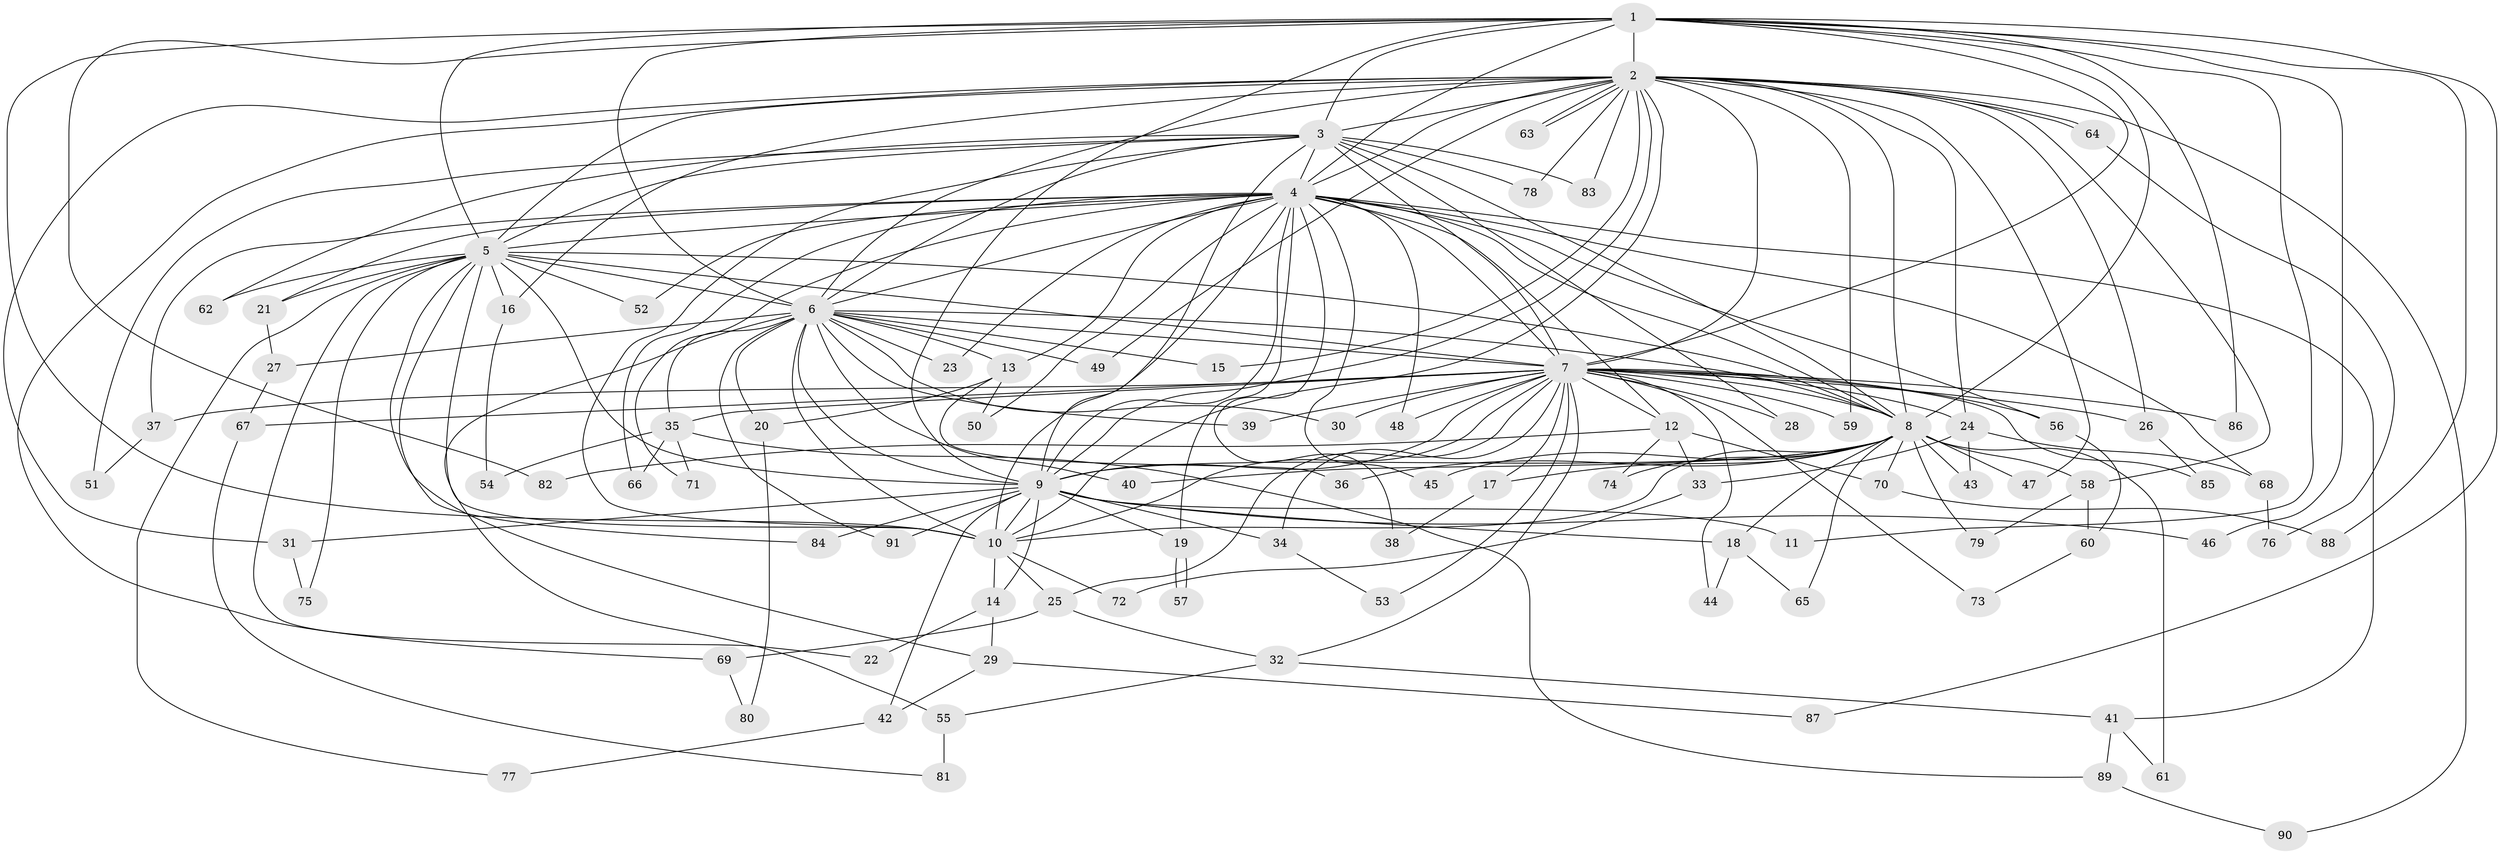 // coarse degree distribution, {7: 0.022222222222222223, 16: 0.022222222222222223, 25: 0.022222222222222223, 14: 0.022222222222222223, 26: 0.022222222222222223, 13: 0.022222222222222223, 9: 0.022222222222222223, 2: 0.4666666666666667, 3: 0.17777777777777778, 4: 0.08888888888888889, 1: 0.044444444444444446, 5: 0.044444444444444446, 6: 0.022222222222222223}
// Generated by graph-tools (version 1.1) at 2025/17/03/04/25 18:17:51]
// undirected, 91 vertices, 207 edges
graph export_dot {
graph [start="1"]
  node [color=gray90,style=filled];
  1;
  2;
  3;
  4;
  5;
  6;
  7;
  8;
  9;
  10;
  11;
  12;
  13;
  14;
  15;
  16;
  17;
  18;
  19;
  20;
  21;
  22;
  23;
  24;
  25;
  26;
  27;
  28;
  29;
  30;
  31;
  32;
  33;
  34;
  35;
  36;
  37;
  38;
  39;
  40;
  41;
  42;
  43;
  44;
  45;
  46;
  47;
  48;
  49;
  50;
  51;
  52;
  53;
  54;
  55;
  56;
  57;
  58;
  59;
  60;
  61;
  62;
  63;
  64;
  65;
  66;
  67;
  68;
  69;
  70;
  71;
  72;
  73;
  74;
  75;
  76;
  77;
  78;
  79;
  80;
  81;
  82;
  83;
  84;
  85;
  86;
  87;
  88;
  89;
  90;
  91;
  1 -- 2;
  1 -- 3;
  1 -- 4;
  1 -- 5;
  1 -- 6;
  1 -- 7;
  1 -- 8;
  1 -- 9;
  1 -- 10;
  1 -- 11;
  1 -- 46;
  1 -- 82;
  1 -- 86;
  1 -- 87;
  1 -- 88;
  2 -- 3;
  2 -- 4;
  2 -- 5;
  2 -- 6;
  2 -- 7;
  2 -- 8;
  2 -- 9;
  2 -- 10;
  2 -- 15;
  2 -- 16;
  2 -- 24;
  2 -- 26;
  2 -- 31;
  2 -- 47;
  2 -- 49;
  2 -- 58;
  2 -- 59;
  2 -- 63;
  2 -- 63;
  2 -- 64;
  2 -- 64;
  2 -- 69;
  2 -- 78;
  2 -- 83;
  2 -- 90;
  3 -- 4;
  3 -- 5;
  3 -- 6;
  3 -- 7;
  3 -- 8;
  3 -- 9;
  3 -- 10;
  3 -- 28;
  3 -- 51;
  3 -- 62;
  3 -- 78;
  3 -- 83;
  4 -- 5;
  4 -- 6;
  4 -- 7;
  4 -- 8;
  4 -- 9;
  4 -- 10;
  4 -- 12;
  4 -- 13;
  4 -- 19;
  4 -- 21;
  4 -- 23;
  4 -- 37;
  4 -- 38;
  4 -- 41;
  4 -- 45;
  4 -- 48;
  4 -- 50;
  4 -- 52;
  4 -- 56;
  4 -- 66;
  4 -- 68;
  4 -- 71;
  5 -- 6;
  5 -- 7;
  5 -- 8;
  5 -- 9;
  5 -- 10;
  5 -- 16;
  5 -- 21;
  5 -- 22;
  5 -- 29;
  5 -- 52;
  5 -- 62;
  5 -- 75;
  5 -- 77;
  5 -- 84;
  6 -- 7;
  6 -- 8;
  6 -- 9;
  6 -- 10;
  6 -- 13;
  6 -- 15;
  6 -- 20;
  6 -- 23;
  6 -- 27;
  6 -- 30;
  6 -- 35;
  6 -- 39;
  6 -- 40;
  6 -- 49;
  6 -- 55;
  6 -- 91;
  7 -- 8;
  7 -- 9;
  7 -- 10;
  7 -- 12;
  7 -- 17;
  7 -- 24;
  7 -- 25;
  7 -- 26;
  7 -- 28;
  7 -- 30;
  7 -- 32;
  7 -- 34;
  7 -- 35;
  7 -- 37;
  7 -- 39;
  7 -- 44;
  7 -- 48;
  7 -- 53;
  7 -- 56;
  7 -- 59;
  7 -- 67;
  7 -- 73;
  7 -- 85;
  7 -- 86;
  8 -- 9;
  8 -- 10;
  8 -- 17;
  8 -- 18;
  8 -- 36;
  8 -- 40;
  8 -- 43;
  8 -- 45;
  8 -- 47;
  8 -- 58;
  8 -- 61;
  8 -- 65;
  8 -- 70;
  8 -- 74;
  8 -- 79;
  9 -- 10;
  9 -- 11;
  9 -- 14;
  9 -- 18;
  9 -- 19;
  9 -- 31;
  9 -- 34;
  9 -- 42;
  9 -- 46;
  9 -- 84;
  9 -- 91;
  10 -- 14;
  10 -- 25;
  10 -- 72;
  12 -- 33;
  12 -- 70;
  12 -- 74;
  12 -- 82;
  13 -- 20;
  13 -- 36;
  13 -- 50;
  14 -- 22;
  14 -- 29;
  16 -- 54;
  17 -- 38;
  18 -- 44;
  18 -- 65;
  19 -- 57;
  19 -- 57;
  20 -- 80;
  21 -- 27;
  24 -- 33;
  24 -- 43;
  24 -- 68;
  25 -- 32;
  25 -- 69;
  26 -- 85;
  27 -- 67;
  29 -- 42;
  29 -- 87;
  31 -- 75;
  32 -- 41;
  32 -- 55;
  33 -- 72;
  34 -- 53;
  35 -- 54;
  35 -- 66;
  35 -- 71;
  35 -- 89;
  37 -- 51;
  41 -- 61;
  41 -- 89;
  42 -- 77;
  55 -- 81;
  56 -- 60;
  58 -- 60;
  58 -- 79;
  60 -- 73;
  64 -- 76;
  67 -- 81;
  68 -- 76;
  69 -- 80;
  70 -- 88;
  89 -- 90;
}
